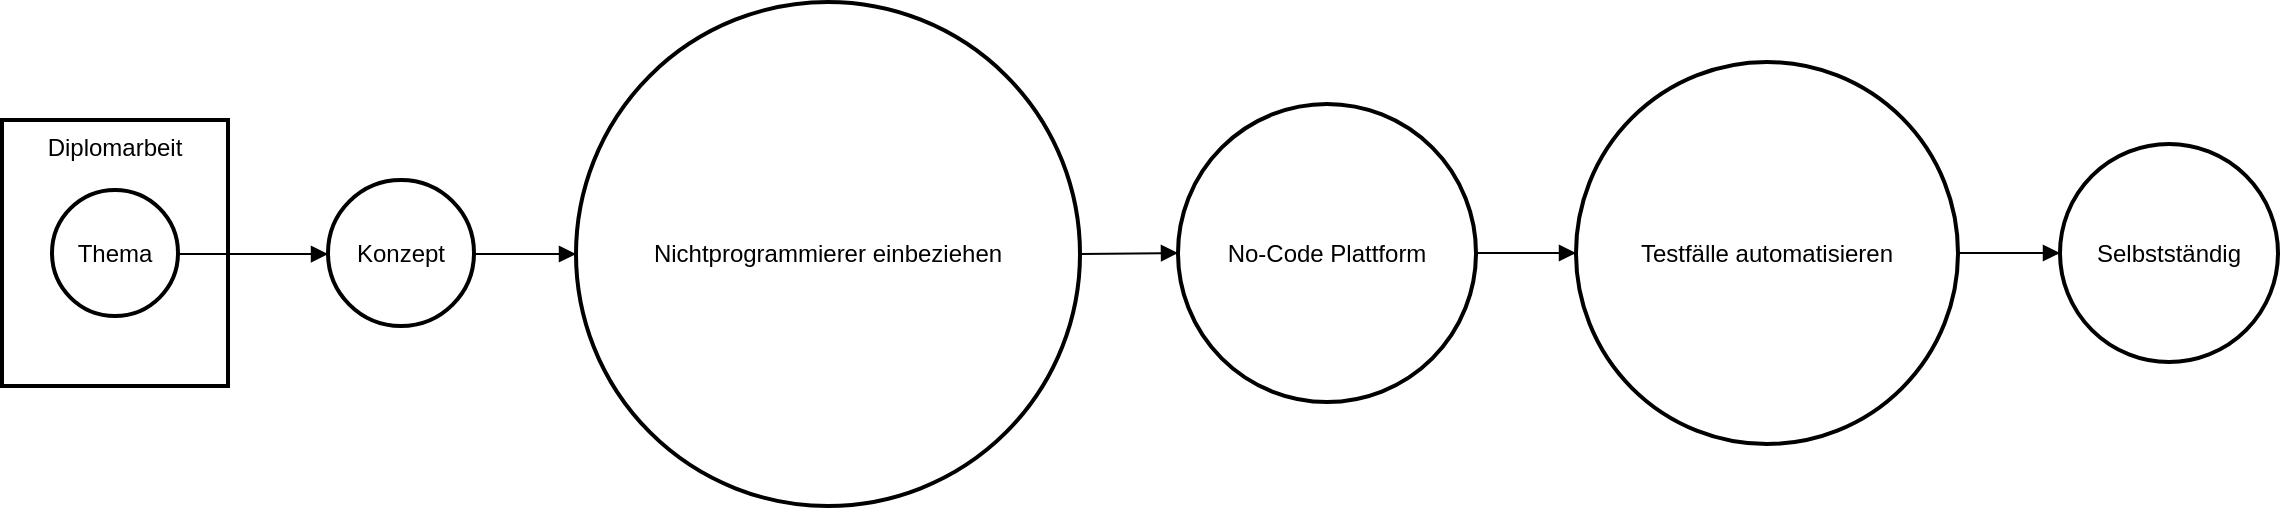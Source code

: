 <mxfile version="24.7.12">
  <diagram name="Seite-1" id="VLwr1fTsgEci824VRelf">
    <mxGraphModel>
      <root>
        <mxCell id="0" />
        <mxCell id="1" parent="0" />
        <mxCell id="2" value="Diplomarbeit" style="whiteSpace=wrap;strokeWidth=2;verticalAlign=top;" vertex="1" parent="1">
          <mxGeometry y="59" width="113" height="133" as="geometry" />
        </mxCell>
        <mxCell id="3" value="Thema" style="ellipse;aspect=fixed;strokeWidth=2;whiteSpace=wrap;" vertex="1" parent="1">
          <mxGeometry x="25" y="94" width="63" height="63" as="geometry" />
        </mxCell>
        <mxCell id="4" value="Konzept" style="ellipse;aspect=fixed;strokeWidth=2;whiteSpace=wrap;" vertex="1" parent="1">
          <mxGeometry x="163" y="89" width="73" height="73" as="geometry" />
        </mxCell>
        <mxCell id="5" value="Nichtprogrammierer einbeziehen" style="ellipse;aspect=fixed;strokeWidth=2;whiteSpace=wrap;" vertex="1" parent="1">
          <mxGeometry x="287" width="252" height="252" as="geometry" />
        </mxCell>
        <mxCell id="6" value="No-Code Plattform" style="ellipse;aspect=fixed;strokeWidth=2;whiteSpace=wrap;" vertex="1" parent="1">
          <mxGeometry x="588" y="51" width="149" height="149" as="geometry" />
        </mxCell>
        <mxCell id="7" value="Testfälle automatisieren" style="ellipse;aspect=fixed;strokeWidth=2;whiteSpace=wrap;" vertex="1" parent="1">
          <mxGeometry x="787" y="30" width="191" height="191" as="geometry" />
        </mxCell>
        <mxCell id="8" value="Selbstständig" style="ellipse;aspect=fixed;strokeWidth=2;whiteSpace=wrap;" vertex="1" parent="1">
          <mxGeometry x="1029" y="71" width="109" height="109" as="geometry" />
        </mxCell>
        <mxCell id="9" value="" style="curved=1;startArrow=none;endArrow=block;exitX=1.01;exitY=0.51;entryX=0.01;entryY=0.51;" edge="1" parent="1" source="3" target="4">
          <mxGeometry relative="1" as="geometry">
            <Array as="points" />
          </mxGeometry>
        </mxCell>
        <mxCell id="10" value="" style="curved=1;startArrow=none;endArrow=block;exitX=1.01;exitY=0.51;entryX=0;entryY=0.5;" edge="1" parent="1" source="4" target="5">
          <mxGeometry relative="1" as="geometry">
            <Array as="points" />
          </mxGeometry>
        </mxCell>
        <mxCell id="11" value="" style="curved=1;startArrow=none;endArrow=block;exitX=1;exitY=0.5;entryX=0;entryY=0.5;" edge="1" parent="1" source="5" target="6">
          <mxGeometry relative="1" as="geometry">
            <Array as="points" />
          </mxGeometry>
        </mxCell>
        <mxCell id="12" value="" style="curved=1;startArrow=none;endArrow=block;exitX=1;exitY=0.5;entryX=0;entryY=0.5;" edge="1" parent="1" source="6" target="7">
          <mxGeometry relative="1" as="geometry">
            <Array as="points" />
          </mxGeometry>
        </mxCell>
        <mxCell id="13" value="" style="curved=1;startArrow=none;endArrow=block;exitX=1;exitY=0.5;entryX=0;entryY=0.5;" edge="1" parent="1" source="7" target="8">
          <mxGeometry relative="1" as="geometry">
            <Array as="points" />
          </mxGeometry>
        </mxCell>
      </root>
    </mxGraphModel>
  </diagram>
</mxfile>
